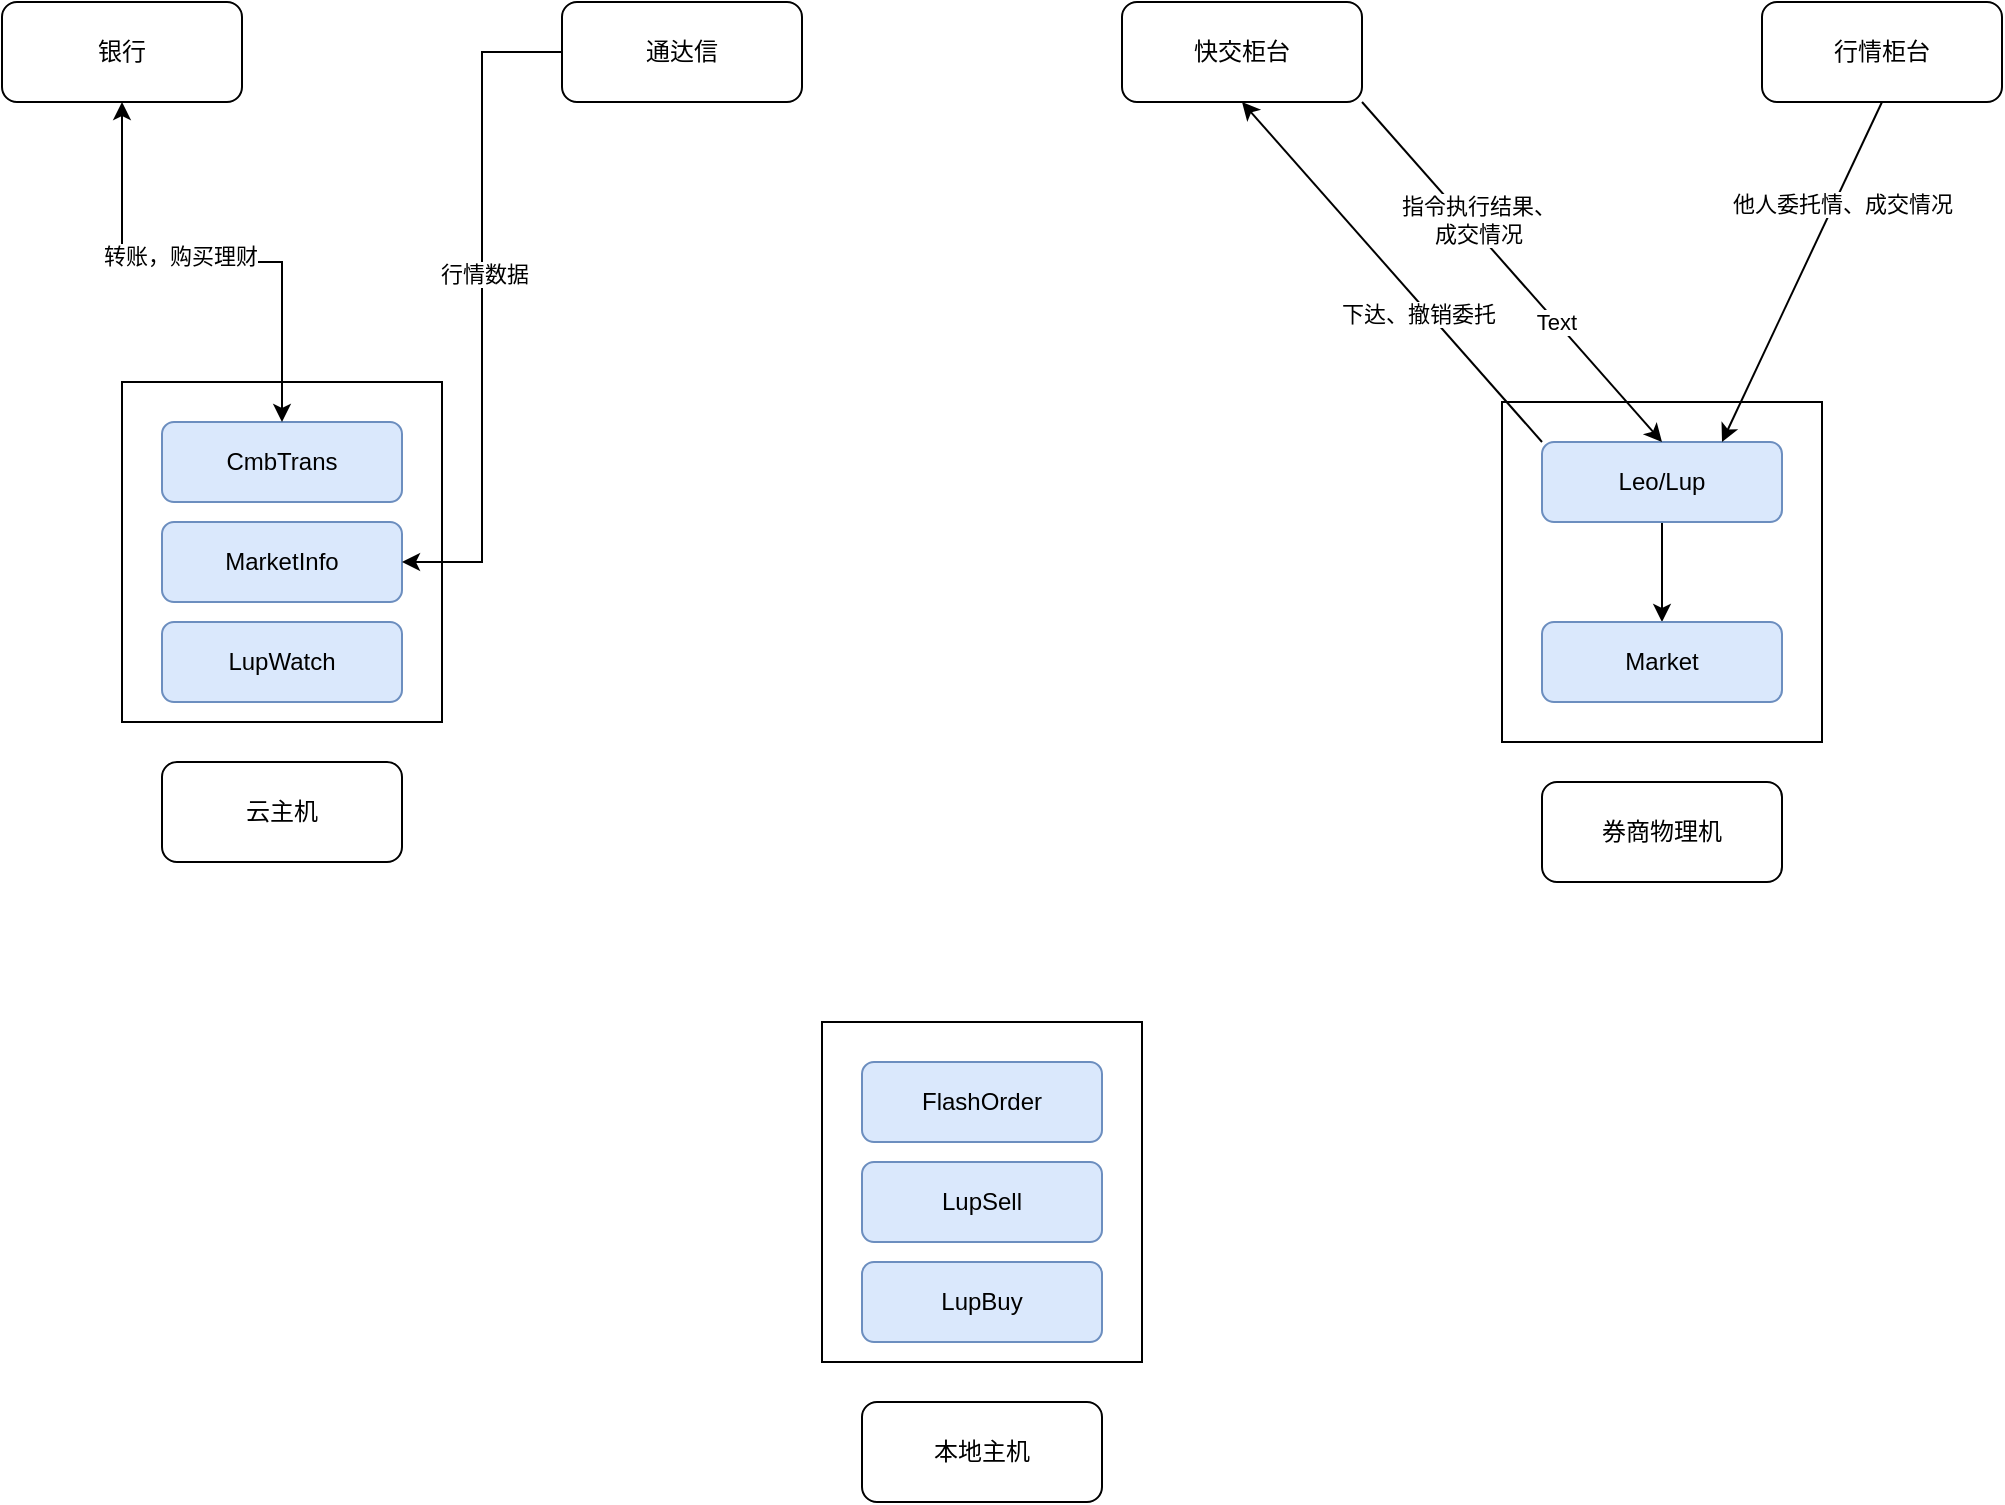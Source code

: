 <mxfile version="14.8.3" type="github">
  <diagram id="zWjm_z63V3XgTVhYP8XZ" name="Page-1">
    <mxGraphModel dx="1574" dy="1050" grid="1" gridSize="10" guides="1" tooltips="1" connect="1" arrows="1" fold="1" page="1" pageScale="1" pageWidth="1200" pageHeight="1920" math="0" shadow="0">
      <root>
        <mxCell id="0" />
        <mxCell id="1" parent="0" />
        <mxCell id="GFzgaptC59pULxbVYTi3-1" value="本地主机" style="rounded=1;whiteSpace=wrap;html=1;" vertex="1" parent="1">
          <mxGeometry x="540" y="990" width="120" height="50" as="geometry" />
        </mxCell>
        <mxCell id="GFzgaptC59pULxbVYTi3-2" value="" style="rounded=0;whiteSpace=wrap;html=1;" vertex="1" parent="1">
          <mxGeometry x="520" y="800" width="160" height="170" as="geometry" />
        </mxCell>
        <mxCell id="GFzgaptC59pULxbVYTi3-3" value="FlashOrder" style="rounded=1;whiteSpace=wrap;html=1;fillColor=#dae8fc;strokeColor=#6c8ebf;" vertex="1" parent="1">
          <mxGeometry x="540" y="820" width="120" height="40" as="geometry" />
        </mxCell>
        <mxCell id="GFzgaptC59pULxbVYTi3-4" value="LupSell" style="rounded=1;whiteSpace=wrap;html=1;fillColor=#dae8fc;strokeColor=#6c8ebf;" vertex="1" parent="1">
          <mxGeometry x="540" y="870" width="120" height="40" as="geometry" />
        </mxCell>
        <mxCell id="GFzgaptC59pULxbVYTi3-5" value="LupBuy" style="rounded=1;whiteSpace=wrap;html=1;fillColor=#dae8fc;strokeColor=#6c8ebf;" vertex="1" parent="1">
          <mxGeometry x="540" y="920" width="120" height="40" as="geometry" />
        </mxCell>
        <mxCell id="GFzgaptC59pULxbVYTi3-6" value="云主机" style="rounded=1;whiteSpace=wrap;html=1;" vertex="1" parent="1">
          <mxGeometry x="190" y="670" width="120" height="50" as="geometry" />
        </mxCell>
        <mxCell id="GFzgaptC59pULxbVYTi3-7" value="" style="rounded=0;whiteSpace=wrap;html=1;" vertex="1" parent="1">
          <mxGeometry x="170" y="480" width="160" height="170" as="geometry" />
        </mxCell>
        <mxCell id="GFzgaptC59pULxbVYTi3-8" value="CmbTrans" style="rounded=1;whiteSpace=wrap;html=1;fillColor=#dae8fc;strokeColor=#6c8ebf;" vertex="1" parent="1">
          <mxGeometry x="190" y="500" width="120" height="40" as="geometry" />
        </mxCell>
        <mxCell id="GFzgaptC59pULxbVYTi3-9" value="MarketInfo" style="rounded=1;whiteSpace=wrap;html=1;fillColor=#dae8fc;strokeColor=#6c8ebf;" vertex="1" parent="1">
          <mxGeometry x="190" y="550" width="120" height="40" as="geometry" />
        </mxCell>
        <mxCell id="GFzgaptC59pULxbVYTi3-10" value="LupWatch" style="rounded=1;whiteSpace=wrap;html=1;fillColor=#dae8fc;strokeColor=#6c8ebf;" vertex="1" parent="1">
          <mxGeometry x="190" y="600" width="120" height="40" as="geometry" />
        </mxCell>
        <mxCell id="GFzgaptC59pULxbVYTi3-11" value="券商物理机" style="rounded=1;whiteSpace=wrap;html=1;" vertex="1" parent="1">
          <mxGeometry x="880" y="680" width="120" height="50" as="geometry" />
        </mxCell>
        <mxCell id="GFzgaptC59pULxbVYTi3-12" value="" style="rounded=0;whiteSpace=wrap;html=1;" vertex="1" parent="1">
          <mxGeometry x="860" y="490" width="160" height="170" as="geometry" />
        </mxCell>
        <mxCell id="GFzgaptC59pULxbVYTi3-20" style="edgeStyle=orthogonalEdgeStyle;rounded=0;orthogonalLoop=1;jettySize=auto;html=1;exitX=0.5;exitY=1;exitDx=0;exitDy=0;entryX=0.5;entryY=0;entryDx=0;entryDy=0;" edge="1" parent="1" source="GFzgaptC59pULxbVYTi3-13" target="GFzgaptC59pULxbVYTi3-14">
          <mxGeometry relative="1" as="geometry" />
        </mxCell>
        <mxCell id="GFzgaptC59pULxbVYTi3-22" style="rounded=0;orthogonalLoop=1;jettySize=auto;html=1;exitX=0;exitY=0;exitDx=0;exitDy=0;entryX=0.5;entryY=1;entryDx=0;entryDy=0;startArrow=none;startFill=0;" edge="1" parent="1" source="GFzgaptC59pULxbVYTi3-13" target="GFzgaptC59pULxbVYTi3-18">
          <mxGeometry relative="1" as="geometry" />
        </mxCell>
        <mxCell id="GFzgaptC59pULxbVYTi3-23" value="下达、撤销委托" style="edgeLabel;html=1;align=center;verticalAlign=middle;resizable=0;points=[];" vertex="1" connectable="0" parent="GFzgaptC59pULxbVYTi3-22">
          <mxGeometry x="-0.215" y="4" relative="1" as="geometry">
            <mxPoint as="offset" />
          </mxGeometry>
        </mxCell>
        <mxCell id="GFzgaptC59pULxbVYTi3-13" value="Leo/Lup" style="rounded=1;whiteSpace=wrap;html=1;fillColor=#dae8fc;strokeColor=#6c8ebf;" vertex="1" parent="1">
          <mxGeometry x="880" y="510" width="120" height="40" as="geometry" />
        </mxCell>
        <mxCell id="GFzgaptC59pULxbVYTi3-14" value="Market" style="rounded=1;whiteSpace=wrap;html=1;fillColor=#dae8fc;strokeColor=#6c8ebf;" vertex="1" parent="1">
          <mxGeometry x="880" y="600" width="120" height="40" as="geometry" />
        </mxCell>
        <mxCell id="GFzgaptC59pULxbVYTi3-34" style="edgeStyle=orthogonalEdgeStyle;rounded=0;orthogonalLoop=1;jettySize=auto;html=1;exitX=0.5;exitY=1;exitDx=0;exitDy=0;entryX=0.5;entryY=0;entryDx=0;entryDy=0;startArrow=classic;startFill=1;" edge="1" parent="1" source="GFzgaptC59pULxbVYTi3-16" target="GFzgaptC59pULxbVYTi3-8">
          <mxGeometry relative="1" as="geometry" />
        </mxCell>
        <mxCell id="GFzgaptC59pULxbVYTi3-35" value="转账，购买理财" style="edgeLabel;html=1;align=center;verticalAlign=middle;resizable=0;points=[];" vertex="1" connectable="0" parent="GFzgaptC59pULxbVYTi3-34">
          <mxGeometry x="-0.092" y="3" relative="1" as="geometry">
            <mxPoint as="offset" />
          </mxGeometry>
        </mxCell>
        <mxCell id="GFzgaptC59pULxbVYTi3-16" value="银行" style="rounded=1;whiteSpace=wrap;html=1;" vertex="1" parent="1">
          <mxGeometry x="110" y="290" width="120" height="50" as="geometry" />
        </mxCell>
        <mxCell id="GFzgaptC59pULxbVYTi3-32" style="edgeStyle=orthogonalEdgeStyle;rounded=0;orthogonalLoop=1;jettySize=auto;html=1;entryX=1;entryY=0.5;entryDx=0;entryDy=0;startArrow=none;startFill=0;" edge="1" parent="1" source="GFzgaptC59pULxbVYTi3-17" target="GFzgaptC59pULxbVYTi3-9">
          <mxGeometry relative="1" as="geometry" />
        </mxCell>
        <mxCell id="GFzgaptC59pULxbVYTi3-33" value="行情数据" style="edgeLabel;html=1;align=center;verticalAlign=middle;resizable=0;points=[];" vertex="1" connectable="0" parent="GFzgaptC59pULxbVYTi3-32">
          <mxGeometry x="-0.099" y="1" relative="1" as="geometry">
            <mxPoint as="offset" />
          </mxGeometry>
        </mxCell>
        <mxCell id="GFzgaptC59pULxbVYTi3-17" value="通达信" style="rounded=1;whiteSpace=wrap;html=1;" vertex="1" parent="1">
          <mxGeometry x="390" y="290" width="120" height="50" as="geometry" />
        </mxCell>
        <mxCell id="GFzgaptC59pULxbVYTi3-25" style="edgeStyle=none;rounded=0;orthogonalLoop=1;jettySize=auto;html=1;exitX=1;exitY=1;exitDx=0;exitDy=0;entryX=0.5;entryY=0;entryDx=0;entryDy=0;startArrow=none;startFill=0;" edge="1" parent="1" source="GFzgaptC59pULxbVYTi3-18" target="GFzgaptC59pULxbVYTi3-13">
          <mxGeometry relative="1" as="geometry" />
        </mxCell>
        <mxCell id="GFzgaptC59pULxbVYTi3-26" value="Text" style="edgeLabel;html=1;align=center;verticalAlign=middle;resizable=0;points=[];" vertex="1" connectable="0" parent="GFzgaptC59pULxbVYTi3-25">
          <mxGeometry x="0.294" relative="1" as="geometry">
            <mxPoint as="offset" />
          </mxGeometry>
        </mxCell>
        <mxCell id="GFzgaptC59pULxbVYTi3-27" value="指令执行结果、&lt;br&gt;成交情况" style="edgeLabel;html=1;align=center;verticalAlign=middle;resizable=0;points=[];" vertex="1" connectable="0" parent="GFzgaptC59pULxbVYTi3-25">
          <mxGeometry x="-0.277" y="4" relative="1" as="geometry">
            <mxPoint as="offset" />
          </mxGeometry>
        </mxCell>
        <mxCell id="GFzgaptC59pULxbVYTi3-18" value="快交柜台" style="rounded=1;whiteSpace=wrap;html=1;" vertex="1" parent="1">
          <mxGeometry x="670" y="290" width="120" height="50" as="geometry" />
        </mxCell>
        <mxCell id="GFzgaptC59pULxbVYTi3-28" style="edgeStyle=none;rounded=0;orthogonalLoop=1;jettySize=auto;html=1;exitX=0.5;exitY=1;exitDx=0;exitDy=0;entryX=0.75;entryY=0;entryDx=0;entryDy=0;startArrow=none;startFill=0;" edge="1" parent="1" source="GFzgaptC59pULxbVYTi3-19" target="GFzgaptC59pULxbVYTi3-13">
          <mxGeometry relative="1" as="geometry" />
        </mxCell>
        <mxCell id="GFzgaptC59pULxbVYTi3-30" value="他人委托情、成交情况" style="edgeLabel;html=1;align=center;verticalAlign=middle;resizable=0;points=[];" vertex="1" connectable="0" parent="GFzgaptC59pULxbVYTi3-28">
          <mxGeometry x="-0.414" y="3" relative="1" as="geometry">
            <mxPoint as="offset" />
          </mxGeometry>
        </mxCell>
        <mxCell id="GFzgaptC59pULxbVYTi3-19" value="行情柜台" style="rounded=1;whiteSpace=wrap;html=1;" vertex="1" parent="1">
          <mxGeometry x="990" y="290" width="120" height="50" as="geometry" />
        </mxCell>
      </root>
    </mxGraphModel>
  </diagram>
</mxfile>
